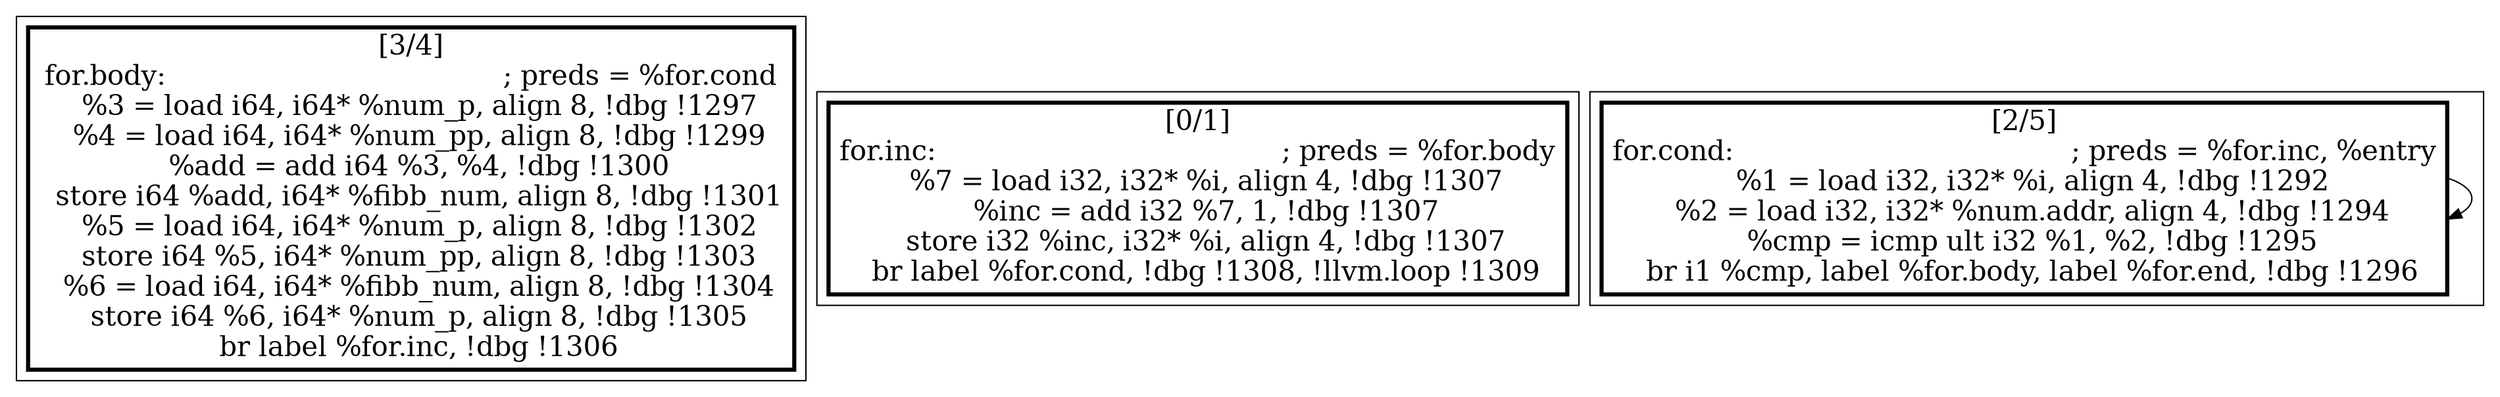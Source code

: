 
digraph G {





subgraph cluster2 {


node41 [penwidth=3.0,fontsize=20,shape=rectangle,label="[3/4]
for.body:                                         ; preds = %for.cond
  %3 = load i64, i64* %num_p, align 8, !dbg !1297
  %4 = load i64, i64* %num_pp, align 8, !dbg !1299
  %add = add i64 %3, %4, !dbg !1300
  store i64 %add, i64* %fibb_num, align 8, !dbg !1301
  %5 = load i64, i64* %num_p, align 8, !dbg !1302
  store i64 %5, i64* %num_pp, align 8, !dbg !1303
  %6 = load i64, i64* %fibb_num, align 8, !dbg !1304
  store i64 %6, i64* %num_p, align 8, !dbg !1305
  br label %for.inc, !dbg !1306
" ]



}

subgraph cluster0 {


node39 [penwidth=3.0,fontsize=20,shape=rectangle,label="[0/1]
for.inc:                                          ; preds = %for.body
  %7 = load i32, i32* %i, align 4, !dbg !1307
  %inc = add i32 %7, 1, !dbg !1307
  store i32 %inc, i32* %i, align 4, !dbg !1307
  br label %for.cond, !dbg !1308, !llvm.loop !1309
" ]



}

subgraph cluster1 {


node40 [penwidth=3.0,fontsize=20,shape=rectangle,label="[2/5]
for.cond:                                         ; preds = %for.inc, %entry
  %1 = load i32, i32* %i, align 4, !dbg !1292
  %2 = load i32, i32* %num.addr, align 4, !dbg !1294
  %cmp = icmp ult i32 %1, %2, !dbg !1295
  br i1 %cmp, label %for.body, label %for.end, !dbg !1296
" ]

node40->node40 [ ]


}

}
